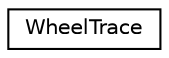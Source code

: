 digraph G
{
  edge [fontname="Helvetica",fontsize="10",labelfontname="Helvetica",labelfontsize="10"];
  node [fontname="Helvetica",fontsize="10",shape=record];
  rankdir="LR";
  Node1 [label="WheelTrace",height=0.2,width=0.4,color="black", fillcolor="white", style="filled",URL="$struct_wheel_trace.html"];
}
